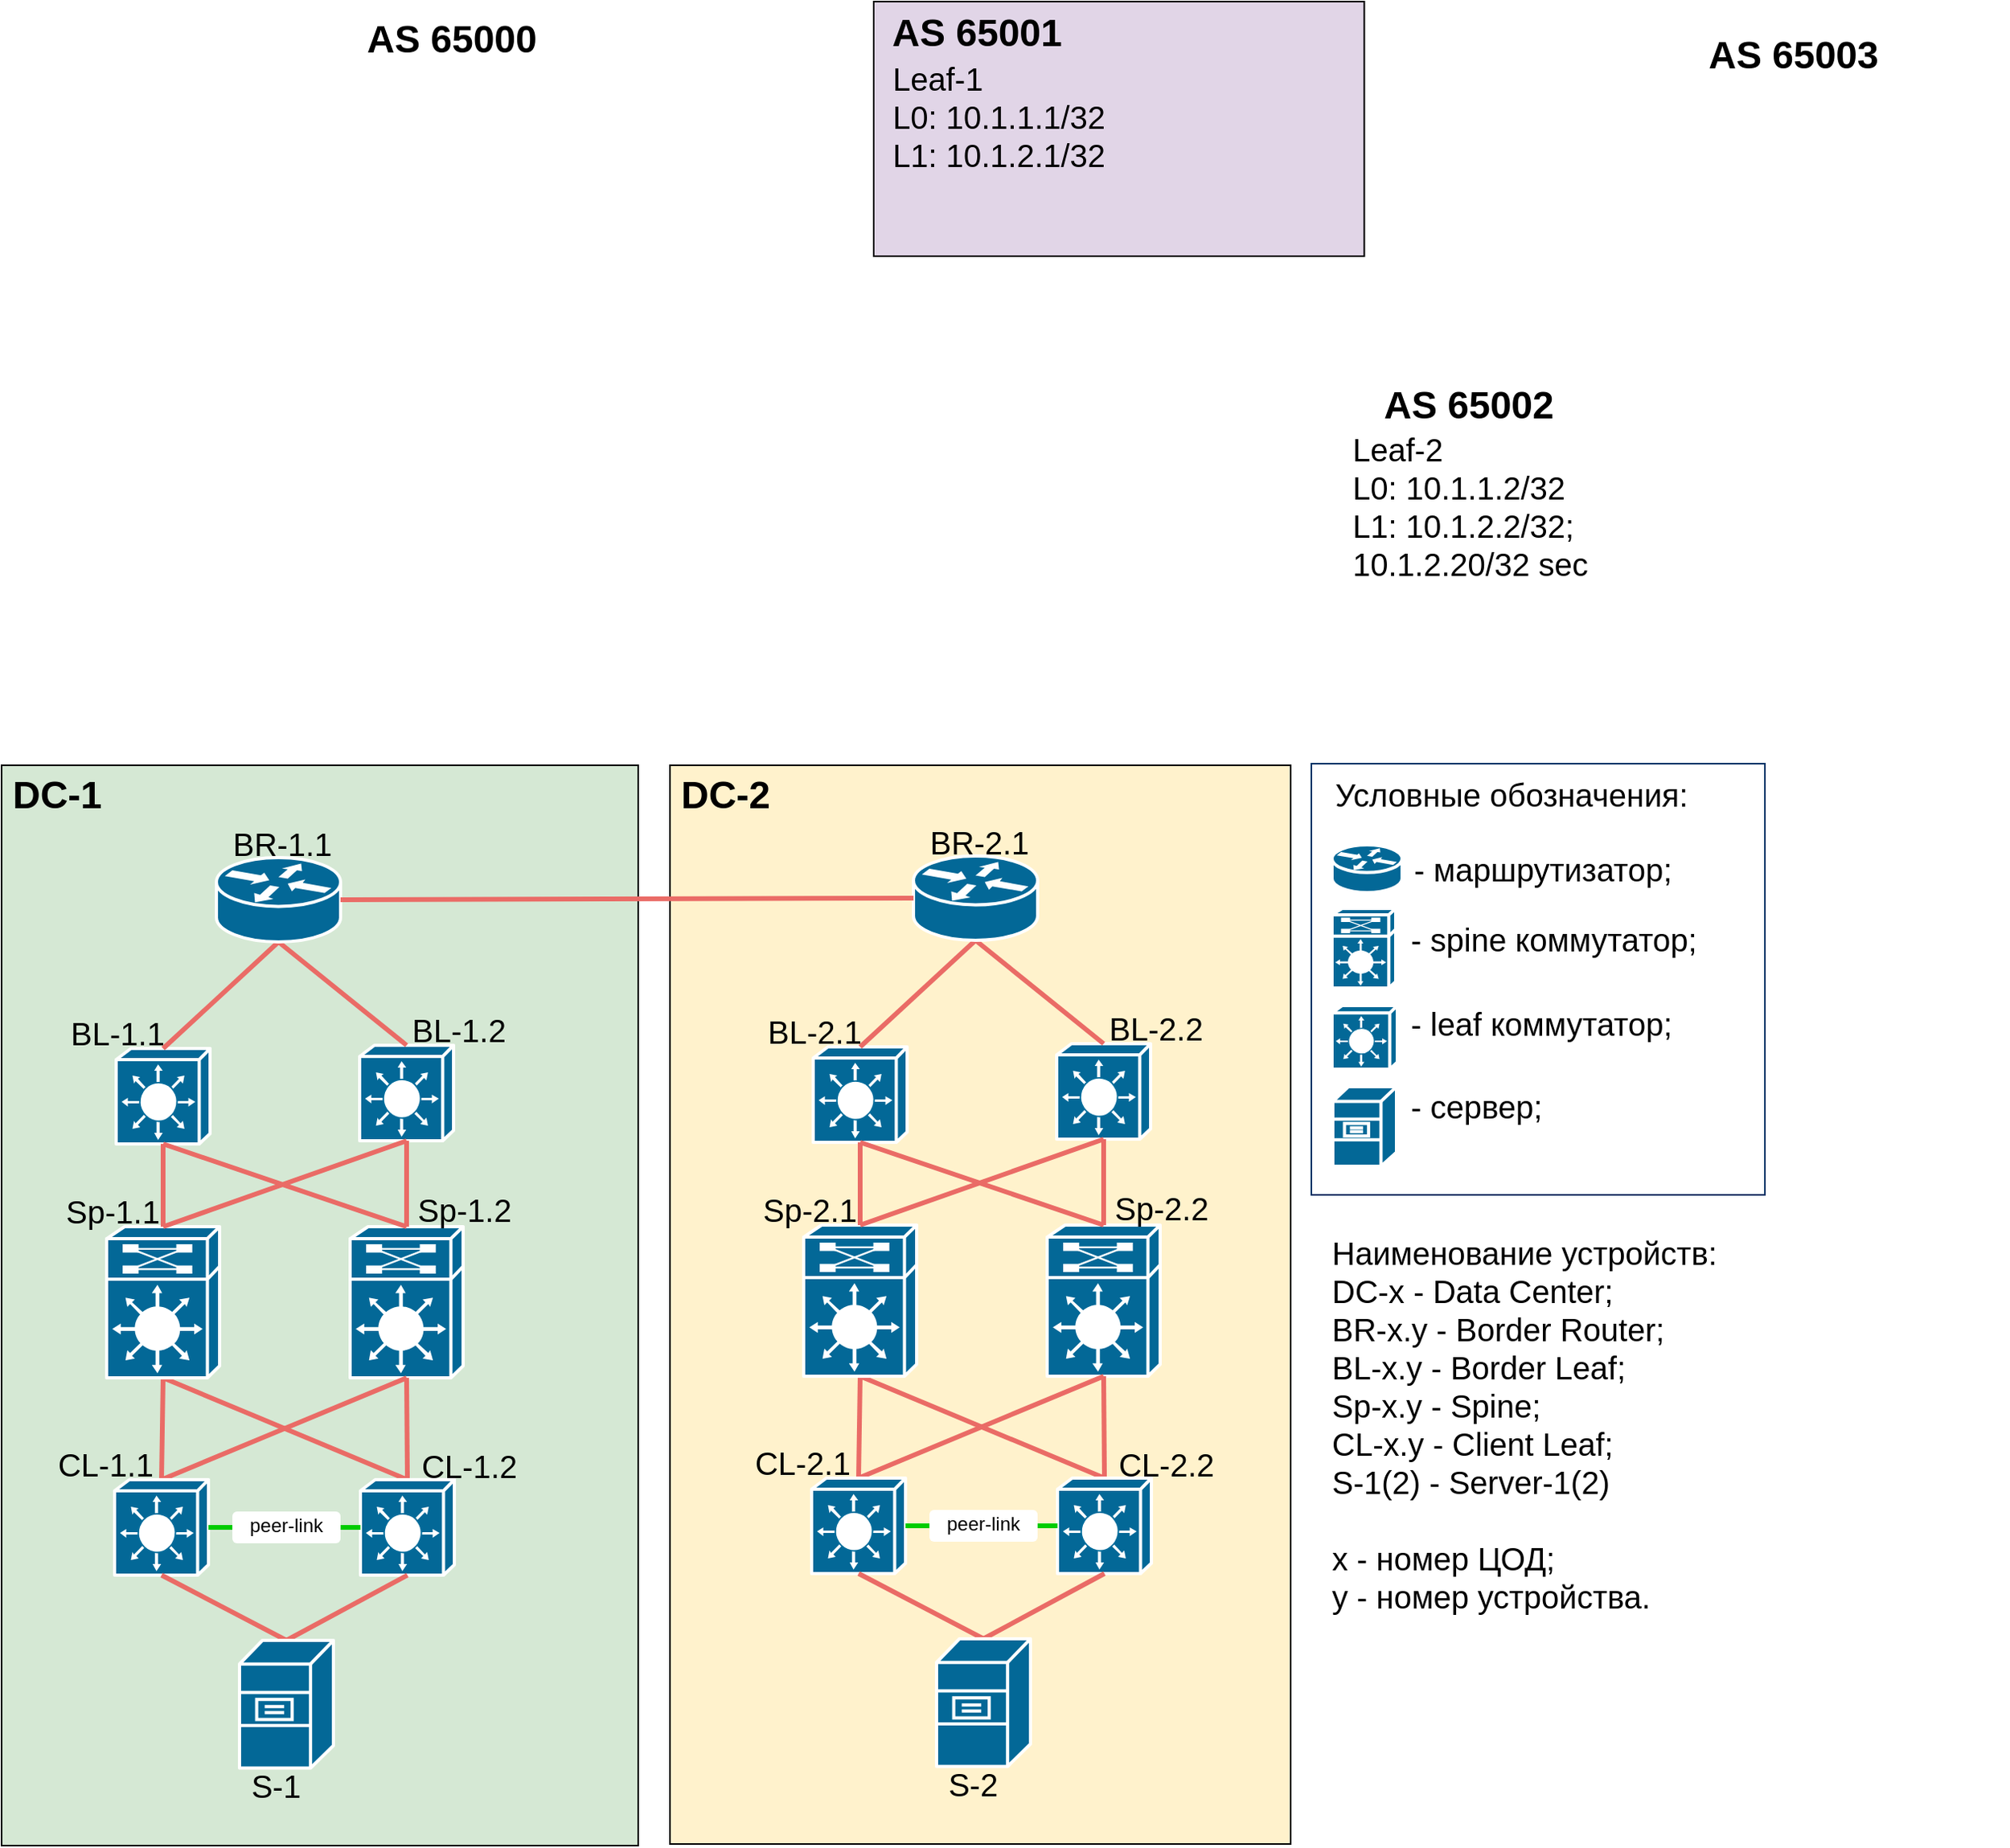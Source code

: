 <mxfile version="21.6.9" type="github">
  <diagram name="Page-1" id="c37626ed-c26b-45fb-9056-f9ebc6bb27b6">
    <mxGraphModel dx="1574" dy="1668" grid="1" gridSize="10" guides="1" tooltips="1" connect="1" arrows="1" fold="1" page="1" pageScale="1" pageWidth="1169" pageHeight="827" background="none" math="0" shadow="0">
      <root>
        <mxCell id="0" />
        <mxCell id="1" parent="0" />
        <mxCell id="evcSbRz_riRqxY8VbHda-97" value="" style="rounded=0;whiteSpace=wrap;html=1;fillColor=#FFF2CC;strokeColor=#000000;" vertex="1" parent="1">
          <mxGeometry x="462" y="40" width="390" height="678" as="geometry" />
        </mxCell>
        <mxCell id="C9soJnvK-WdOjWq8ESSx-2" value="" style="rounded=0;whiteSpace=wrap;html=1;fillColor=#D5E8D4;strokeColor=#000000;" parent="1" vertex="1">
          <mxGeometry x="42" y="40" width="400" height="679" as="geometry" />
        </mxCell>
        <mxCell id="C9soJnvK-WdOjWq8ESSx-3" value="" style="rounded=0;whiteSpace=wrap;html=1;fillColor=#e1d5e7;strokeColor=#000000;" parent="1" vertex="1">
          <mxGeometry x="590" y="-440" width="308.25" height="160" as="geometry" />
        </mxCell>
        <mxCell id="8NDlUTmJP2dTjy302EjL-45" style="edgeStyle=none;rounded=0;hachureGap=4;orthogonalLoop=1;jettySize=auto;html=1;exitX=0.5;exitY=0;exitDx=0;exitDy=0;exitPerimeter=0;entryX=0.5;entryY=1;entryDx=0;entryDy=0;entryPerimeter=0;fontFamily=Architects Daughter;fontSource=https%3A%2F%2Ffonts.googleapis.com%2Fcss%3Ffamily%3DArchitects%2BDaughter;fontSize=16;strokeWidth=3;strokeColor=#EA6B66;endArrow=none;endFill=0;" parent="1" source="hgnLhlOXLDX8HSQQPNeT-8" target="8NDlUTmJP2dTjy302EjL-5" edge="1">
          <mxGeometry relative="1" as="geometry">
            <mxPoint x="916" y="406" as="sourcePoint" />
          </mxGeometry>
        </mxCell>
        <mxCell id="8NDlUTmJP2dTjy302EjL-7" value="" style="shape=mxgraph.cisco.misc.route_switch_processor;html=1;dashed=0;fillColor=#036897;strokeColor=#ffffff;strokeWidth=2;verticalLabelPosition=bottom;verticalAlign=top;rounded=0;shadow=0;comic=0;fontFamily=Verdana;fontSize=12;" parent="1" vertex="1">
          <mxGeometry x="261" y="330" width="71" height="95" as="geometry" />
        </mxCell>
        <mxCell id="8NDlUTmJP2dTjy302EjL-67" value="Sp-1.1" style="text;html=1;strokeColor=none;fillColor=none;align=center;verticalAlign=middle;whiteSpace=wrap;rounded=0;fontSize=20;fontFamily=Helvetica;horizontal=1;" parent="1" vertex="1">
          <mxGeometry x="77" y="312" width="70" height="16" as="geometry" />
        </mxCell>
        <mxCell id="8NDlUTmJP2dTjy302EjL-68" value="Leaf-1&lt;br&gt;L0: 10.1.1.1/32&lt;br&gt;L1: 10.1.2.1/32" style="text;html=1;strokeColor=none;fillColor=none;align=left;verticalAlign=middle;whiteSpace=wrap;rounded=0;fontSize=20;fontFamily=Helvetica;horizontal=1;" parent="1" vertex="1">
          <mxGeometry x="600" y="-393" width="155" height="50" as="geometry" />
        </mxCell>
        <mxCell id="8NDlUTmJP2dTjy302EjL-69" value="Sp-1.2" style="text;html=1;strokeColor=none;fillColor=none;align=center;verticalAlign=middle;whiteSpace=wrap;rounded=0;fontSize=20;fontFamily=Helvetica;horizontal=1;" parent="1" vertex="1">
          <mxGeometry x="300" y="310.75" width="66" height="17.25" as="geometry" />
        </mxCell>
        <mxCell id="V7yZK2pKeIdHbW1tO0_u-21" value="" style="edgeStyle=none;rounded=0;hachureGap=4;orthogonalLoop=1;jettySize=auto;html=1;exitX=0.5;exitY=0;exitDx=0;exitDy=0;exitPerimeter=0;entryX=0.5;entryY=1;entryDx=0;entryDy=0;entryPerimeter=0;fontFamily=Architects Daughter;fontSource=https%3A%2F%2Ffonts.googleapis.com%2Fcss%3Ffamily%3DArchitects%2BDaughter;fontSize=16;endArrow=none;endFill=0;strokeWidth=3;strokeColor=#EA6B66;" parent="1" source="hgnLhlOXLDX8HSQQPNeT-8" target="8NDlUTmJP2dTjy302EjL-7" edge="1">
          <mxGeometry relative="1" as="geometry">
            <mxPoint x="916" y="406" as="sourcePoint" />
            <mxPoint x="842" y="174" as="targetPoint" />
          </mxGeometry>
        </mxCell>
        <mxCell id="V7yZK2pKeIdHbW1tO0_u-28" value="" style="edgeStyle=none;rounded=0;hachureGap=4;orthogonalLoop=1;jettySize=auto;html=1;exitX=0.5;exitY=0;exitDx=0;exitDy=0;exitPerimeter=0;entryX=0.5;entryY=1;entryDx=0;entryDy=0;entryPerimeter=0;fontFamily=Architects Daughter;fontSource=https%3A%2F%2Ffonts.googleapis.com%2Fcss%3Ffamily%3DArchitects%2BDaughter;fontSize=16;endArrow=none;endFill=0;strokeColor=#EA6B66;strokeWidth=3;" parent="1" source="hgnLhlOXLDX8HSQQPNeT-7" target="8NDlUTmJP2dTjy302EjL-7" edge="1">
          <mxGeometry relative="1" as="geometry">
            <mxPoint x="644.5" y="386" as="sourcePoint" />
            <mxPoint x="657" y="338.0" as="targetPoint" />
          </mxGeometry>
        </mxCell>
        <mxCell id="V7yZK2pKeIdHbW1tO0_u-30" value="" style="edgeStyle=none;rounded=0;hachureGap=4;orthogonalLoop=1;jettySize=auto;html=1;exitX=0.5;exitY=0;exitDx=0;exitDy=0;exitPerimeter=0;fontFamily=Architects Daughter;fontSource=https%3A%2F%2Ffonts.googleapis.com%2Fcss%3Ffamily%3DArchitects%2BDaughter;fontSize=16;endArrow=none;endFill=0;strokeWidth=3;strokeColor=#EA6B66;entryX=0.5;entryY=1;entryDx=0;entryDy=0;entryPerimeter=0;" parent="1" source="hgnLhlOXLDX8HSQQPNeT-7" target="8NDlUTmJP2dTjy302EjL-5" edge="1">
          <mxGeometry relative="1" as="geometry">
            <mxPoint x="644.5" y="386" as="sourcePoint" />
            <mxPoint x="563" y="136" as="targetPoint" />
          </mxGeometry>
        </mxCell>
        <mxCell id="V7yZK2pKeIdHbW1tO0_u-56" value="AS 65000" style="text;html=1;strokeColor=none;fillColor=none;align=center;verticalAlign=middle;whiteSpace=wrap;rounded=0;fontSize=24;fontFamily=Helvetica;horizontal=1;fontStyle=1;fontColor=#000000;" parent="1" vertex="1">
          <mxGeometry x="190" y="-430" width="270" height="28" as="geometry" />
        </mxCell>
        <mxCell id="CEXHskLTJOovul5yJfJE-7" value="AS 65001" style="text;html=1;strokeColor=none;fillColor=none;align=center;verticalAlign=middle;whiteSpace=wrap;rounded=0;fontSize=24;fontFamily=Helvetica;horizontal=1;fontStyle=1;fontColor=#000000;" parent="1" vertex="1">
          <mxGeometry x="520" y="-434" width="270" height="28" as="geometry" />
        </mxCell>
        <mxCell id="CEXHskLTJOovul5yJfJE-8" value="AS 65002" style="text;html=1;strokeColor=none;fillColor=none;align=center;verticalAlign=middle;whiteSpace=wrap;rounded=0;fontSize=24;fontFamily=Helvetica;horizontal=1;fontStyle=1;fontColor=#000000;" parent="1" vertex="1">
          <mxGeometry x="829" y="-200" width="270" height="28" as="geometry" />
        </mxCell>
        <mxCell id="CEXHskLTJOovul5yJfJE-9" value="AS 65003" style="text;html=1;strokeColor=none;fillColor=none;align=center;verticalAlign=middle;whiteSpace=wrap;rounded=0;fontSize=24;fontFamily=Helvetica;horizontal=1;fontStyle=1;fontColor=#000000;" parent="1" vertex="1">
          <mxGeometry x="1033" y="-420" width="270" height="28" as="geometry" />
        </mxCell>
        <mxCell id="8NDlUTmJP2dTjy302EjL-72" value="Leaf-2&lt;br&gt;&lt;div style=&quot;&quot;&gt;&lt;span style=&quot;background-color: initial;&quot;&gt;L0:&amp;nbsp;10.1.1.2/32&lt;/span&gt;&lt;/div&gt;&lt;div style=&quot;&quot;&gt;&lt;span style=&quot;background-color: initial;&quot;&gt;L1:&amp;nbsp;&lt;/span&gt;&lt;span style=&quot;background-color: initial;&quot;&gt;10.1.2.2/32;&lt;/span&gt;&lt;/div&gt;&lt;div style=&quot;&quot;&gt;&lt;span style=&quot;background-color: initial;&quot;&gt;10.1.2.20/32 sec&lt;/span&gt;&lt;/div&gt;" style="text;html=1;strokeColor=none;fillColor=none;align=left;verticalAlign=middle;whiteSpace=wrap;rounded=0;fontSize=20;fontFamily=Helvetica;horizontal=1;" parent="1" vertex="1">
          <mxGeometry x="889" y="-148" width="170" height="50" as="geometry" />
        </mxCell>
        <mxCell id="8NDlUTmJP2dTjy302EjL-5" value="" style="shape=mxgraph.cisco.misc.route_switch_processor;html=1;dashed=0;fillColor=#036897;strokeColor=#ffffff;strokeWidth=2;verticalLabelPosition=bottom;verticalAlign=top;rounded=0;shadow=0;comic=0;fontFamily=Verdana;fontSize=12;" parent="1" vertex="1">
          <mxGeometry x="108" y="330" width="71" height="95" as="geometry" />
        </mxCell>
        <mxCell id="hgnLhlOXLDX8HSQQPNeT-7" value="" style="shape=mxgraph.cisco.switches.layer_3_switch;sketch=0;html=1;pointerEvents=1;dashed=0;fillColor=#036897;strokeColor=#ffffff;strokeWidth=2;verticalLabelPosition=bottom;verticalAlign=top;align=center;outlineConnect=0;hachureGap=4;jiggle=2;curveFitting=1;fontFamily=Architects Daughter;fontSource=https%3A%2F%2Ffonts.googleapis.com%2Fcss%3Ffamily%3DArchitects%2BDaughter;fontSize=20;" parent="1" vertex="1">
          <mxGeometry x="113" y="489" width="59" height="60" as="geometry" />
        </mxCell>
        <mxCell id="hgnLhlOXLDX8HSQQPNeT-8" value="" style="shape=mxgraph.cisco.switches.layer_3_switch;sketch=0;html=1;pointerEvents=1;dashed=0;fillColor=#036897;strokeColor=#ffffff;strokeWidth=2;verticalLabelPosition=bottom;verticalAlign=top;align=center;outlineConnect=0;hachureGap=4;jiggle=2;curveFitting=1;fontFamily=Architects Daughter;fontSource=https%3A%2F%2Ffonts.googleapis.com%2Fcss%3Ffamily%3DArchitects%2BDaughter;fontSize=20;" parent="1" vertex="1">
          <mxGeometry x="267.5" y="489" width="59" height="60" as="geometry" />
        </mxCell>
        <mxCell id="hgnLhlOXLDX8HSQQPNeT-17" style="edgeStyle=none;rounded=0;hachureGap=4;orthogonalLoop=1;jettySize=auto;html=1;exitX=0.5;exitY=0;exitDx=0;exitDy=0;exitPerimeter=0;fontFamily=Architects Daughter;fontSource=https%3A%2F%2Ffonts.googleapis.com%2Fcss%3Ffamily%3DArchitects%2BDaughter;fontSize=16;strokeColor=#EA6B66;endArrow=none;endFill=0;strokeWidth=3;entryX=0.5;entryY=1;entryDx=0;entryDy=0;entryPerimeter=0;" parent="1" source="evcSbRz_riRqxY8VbHda-61" target="hgnLhlOXLDX8HSQQPNeT-8" edge="1">
          <mxGeometry relative="1" as="geometry">
            <mxPoint x="227.5" y="590" as="sourcePoint" />
            <mxPoint x="342.75" y="497" as="targetPoint" />
          </mxGeometry>
        </mxCell>
        <mxCell id="C9soJnvK-WdOjWq8ESSx-10" value="" style="rounded=0;whiteSpace=wrap;html=1;strokeColor=#003366;strokeWidth=1;" parent="1" vertex="1">
          <mxGeometry x="865" y="39" width="285" height="271" as="geometry" />
        </mxCell>
        <mxCell id="cSVi1MsGPV3FUOWv3ege-2" style="edgeStyle=none;rounded=0;hachureGap=4;orthogonalLoop=1;jettySize=auto;html=1;fontFamily=Architects Daughter;fontSource=https%3A%2F%2Ffonts.googleapis.com%2Fcss%3Ffamily%3DArchitects%2BDaughter;fontSize=16;strokeColor=#EA6B66;endArrow=none;endFill=0;strokeWidth=3;entryX=0.5;entryY=0;entryDx=0;entryDy=0;entryPerimeter=0;exitX=0.5;exitY=1;exitDx=0;exitDy=0;exitPerimeter=0;" parent="1" source="hgnLhlOXLDX8HSQQPNeT-7" target="evcSbRz_riRqxY8VbHda-61" edge="1">
          <mxGeometry relative="1" as="geometry">
            <mxPoint x="206.87" y="501" as="sourcePoint" />
            <mxPoint x="227.5" y="590" as="targetPoint" />
          </mxGeometry>
        </mxCell>
        <mxCell id="cSVi1MsGPV3FUOWv3ege-3" style="edgeStyle=none;rounded=0;hachureGap=4;orthogonalLoop=1;jettySize=auto;html=1;fontFamily=Architects Daughter;fontSource=https%3A%2F%2Ffonts.googleapis.com%2Fcss%3Ffamily%3DArchitects%2BDaughter;fontSize=16;strokeColor=#00CC00;endArrow=none;endFill=0;strokeWidth=3;entryX=0;entryY=0.5;entryDx=0;entryDy=0;entryPerimeter=0;" parent="1" source="cSVi1MsGPV3FUOWv3ege-5" target="hgnLhlOXLDX8HSQQPNeT-8" edge="1">
          <mxGeometry relative="1" as="geometry">
            <mxPoint x="130.24" y="440" as="sourcePoint" />
            <mxPoint x="257.24" y="500" as="targetPoint" />
          </mxGeometry>
        </mxCell>
        <mxCell id="evcSbRz_riRqxY8VbHda-1" value="" style="edgeStyle=none;rounded=0;hachureGap=4;orthogonalLoop=1;jettySize=auto;html=1;fontFamily=Architects Daughter;fontSource=https%3A%2F%2Ffonts.googleapis.com%2Fcss%3Ffamily%3DArchitects%2BDaughter;fontSize=16;strokeColor=#00CC00;endArrow=none;endFill=0;strokeWidth=3;entryX=0;entryY=0.5;entryDx=0;entryDy=0;entryPerimeter=0;" edge="1" parent="1" source="hgnLhlOXLDX8HSQQPNeT-7" target="cSVi1MsGPV3FUOWv3ege-5">
          <mxGeometry relative="1" as="geometry">
            <mxPoint x="176" y="390" as="sourcePoint" />
            <mxPoint x="389" y="390" as="targetPoint" />
          </mxGeometry>
        </mxCell>
        <mxCell id="cSVi1MsGPV3FUOWv3ege-5" value="&lt;font style=&quot;font-size: 12px;&quot;&gt;peer-link&lt;/font&gt;" style="text;html=1;strokeColor=none;fillColor=default;align=center;verticalAlign=bottom;whiteSpace=wrap;rounded=1;fontSize=20;fontFamily=Helvetica;horizontal=1;gradientColor=none;fillStyle=auto;glass=0;" parent="1" vertex="1">
          <mxGeometry x="187" y="509" width="68" height="20" as="geometry" />
        </mxCell>
        <mxCell id="evcSbRz_riRqxY8VbHda-5" value="" style="shape=mxgraph.cisco.switches.layer_3_switch;sketch=0;html=1;pointerEvents=1;dashed=0;fillColor=#036897;strokeColor=#ffffff;strokeWidth=2;verticalLabelPosition=bottom;verticalAlign=top;align=center;outlineConnect=0;hachureGap=4;jiggle=2;curveFitting=1;fontFamily=Architects Daughter;fontSource=https%3A%2F%2Ffonts.googleapis.com%2Fcss%3Ffamily%3DArchitects%2BDaughter;fontSize=20;" vertex="1" parent="1">
          <mxGeometry x="267" y="216" width="59" height="60" as="geometry" />
        </mxCell>
        <mxCell id="evcSbRz_riRqxY8VbHda-6" value="" style="shape=mxgraph.cisco.switches.layer_3_switch;sketch=0;html=1;pointerEvents=1;dashed=0;fillColor=#036897;strokeColor=#ffffff;strokeWidth=2;verticalLabelPosition=bottom;verticalAlign=top;align=center;outlineConnect=0;hachureGap=4;jiggle=2;curveFitting=1;fontFamily=Architects Daughter;fontSource=https%3A%2F%2Ffonts.googleapis.com%2Fcss%3Ffamily%3DArchitects%2BDaughter;fontSize=20;" vertex="1" parent="1">
          <mxGeometry x="114" y="218" width="59" height="60" as="geometry" />
        </mxCell>
        <mxCell id="evcSbRz_riRqxY8VbHda-31" value="" style="edgeStyle=none;rounded=0;hachureGap=4;orthogonalLoop=1;jettySize=auto;html=1;exitX=0.5;exitY=1;exitDx=0;exitDy=0;exitPerimeter=0;entryX=0.5;entryY=0;entryDx=0;entryDy=0;entryPerimeter=0;fontFamily=Architects Daughter;fontSource=https%3A%2F%2Ffonts.googleapis.com%2Fcss%3Ffamily%3DArchitects%2BDaughter;fontSize=16;endArrow=none;endFill=0;strokeWidth=3;strokeColor=#EA6B66;" edge="1" parent="1" source="evcSbRz_riRqxY8VbHda-6" target="8NDlUTmJP2dTjy302EjL-5">
          <mxGeometry relative="1" as="geometry">
            <mxPoint x="484.13" y="430" as="sourcePoint" />
            <mxPoint x="425.13" y="319" as="targetPoint" />
          </mxGeometry>
        </mxCell>
        <mxCell id="evcSbRz_riRqxY8VbHda-32" value="" style="edgeStyle=none;rounded=0;hachureGap=4;orthogonalLoop=1;jettySize=auto;html=1;exitX=0.5;exitY=1;exitDx=0;exitDy=0;exitPerimeter=0;entryX=0.5;entryY=0;entryDx=0;entryDy=0;entryPerimeter=0;fontFamily=Architects Daughter;fontSource=https%3A%2F%2Ffonts.googleapis.com%2Fcss%3Ffamily%3DArchitects%2BDaughter;fontSize=16;endArrow=none;endFill=0;strokeWidth=3;strokeColor=#EA6B66;" edge="1" parent="1" source="evcSbRz_riRqxY8VbHda-5" target="8NDlUTmJP2dTjy302EjL-5">
          <mxGeometry relative="1" as="geometry">
            <mxPoint x="391.5" y="199" as="sourcePoint" />
            <mxPoint x="307.5" y="293" as="targetPoint" />
          </mxGeometry>
        </mxCell>
        <mxCell id="evcSbRz_riRqxY8VbHda-34" value="" style="edgeStyle=none;rounded=0;hachureGap=4;orthogonalLoop=1;jettySize=auto;html=1;exitX=0.5;exitY=1;exitDx=0;exitDy=0;exitPerimeter=0;entryX=0.5;entryY=0;entryDx=0;entryDy=0;entryPerimeter=0;fontFamily=Architects Daughter;fontSource=https%3A%2F%2Ffonts.googleapis.com%2Fcss%3Ffamily%3DArchitects%2BDaughter;fontSize=16;endArrow=none;endFill=0;strokeWidth=3;strokeColor=#EA6B66;" edge="1" parent="1" source="evcSbRz_riRqxY8VbHda-6" target="8NDlUTmJP2dTjy302EjL-7">
          <mxGeometry relative="1" as="geometry">
            <mxPoint x="311.5" y="209" as="sourcePoint" />
            <mxPoint x="227.5" y="303" as="targetPoint" />
          </mxGeometry>
        </mxCell>
        <mxCell id="evcSbRz_riRqxY8VbHda-35" value="" style="edgeStyle=none;rounded=0;hachureGap=4;orthogonalLoop=1;jettySize=auto;html=1;entryX=0.5;entryY=0;entryDx=0;entryDy=0;entryPerimeter=0;fontFamily=Architects Daughter;fontSource=https%3A%2F%2Ffonts.googleapis.com%2Fcss%3Ffamily%3DArchitects%2BDaughter;fontSize=16;endArrow=none;endFill=0;strokeWidth=3;strokeColor=#EA6B66;exitX=0.5;exitY=1;exitDx=0;exitDy=0;exitPerimeter=0;" edge="1" parent="1" source="evcSbRz_riRqxY8VbHda-5" target="8NDlUTmJP2dTjy302EjL-7">
          <mxGeometry relative="1" as="geometry">
            <mxPoint x="397" y="189" as="sourcePoint" />
            <mxPoint x="176.25" y="303" as="targetPoint" />
          </mxGeometry>
        </mxCell>
        <mxCell id="evcSbRz_riRqxY8VbHda-37" value="" style="edgeStyle=none;rounded=0;hachureGap=4;orthogonalLoop=1;jettySize=auto;html=1;entryX=0.5;entryY=0;entryDx=0;entryDy=0;entryPerimeter=0;fontFamily=Architects Daughter;fontSource=https%3A%2F%2Ffonts.googleapis.com%2Fcss%3Ffamily%3DArchitects%2BDaughter;fontSize=16;endArrow=none;endFill=0;strokeWidth=3;strokeColor=#EA6B66;exitX=0.5;exitY=1;exitDx=0;exitDy=0;exitPerimeter=0;" edge="1" parent="1" source="evcSbRz_riRqxY8VbHda-57" target="evcSbRz_riRqxY8VbHda-5">
          <mxGeometry relative="1" as="geometry">
            <mxPoint x="222" y="158" as="sourcePoint" />
            <mxPoint x="276.5" y="159" as="targetPoint" />
          </mxGeometry>
        </mxCell>
        <mxCell id="evcSbRz_riRqxY8VbHda-50" value="BL-1.2" style="text;html=1;strokeColor=none;fillColor=none;align=center;verticalAlign=middle;whiteSpace=wrap;rounded=0;fontSize=20;fontFamily=Helvetica;horizontal=1;" vertex="1" parent="1">
          <mxGeometry x="297" y="197.75" width="65" height="17.25" as="geometry" />
        </mxCell>
        <mxCell id="evcSbRz_riRqxY8VbHda-51" value="BL-1.1" style="text;html=1;strokeColor=none;fillColor=none;align=center;verticalAlign=middle;whiteSpace=wrap;rounded=0;fontSize=20;fontFamily=Helvetica;horizontal=1;" vertex="1" parent="1">
          <mxGeometry x="82" y="199.75" width="66" height="17.25" as="geometry" />
        </mxCell>
        <mxCell id="evcSbRz_riRqxY8VbHda-52" value="CL-1.1" style="text;html=1;strokeColor=none;fillColor=none;align=center;verticalAlign=middle;whiteSpace=wrap;rounded=0;fontSize=20;fontFamily=Helvetica;horizontal=1;" vertex="1" parent="1">
          <mxGeometry x="72" y="470.75" width="71" height="17.25" as="geometry" />
        </mxCell>
        <mxCell id="evcSbRz_riRqxY8VbHda-53" value="CL-1.2" style="text;html=1;strokeColor=none;fillColor=none;align=center;verticalAlign=middle;whiteSpace=wrap;rounded=0;fontSize=20;fontFamily=Helvetica;horizontal=1;" vertex="1" parent="1">
          <mxGeometry x="300" y="471" width="72" height="17.25" as="geometry" />
        </mxCell>
        <mxCell id="evcSbRz_riRqxY8VbHda-55" value="" style="edgeStyle=none;rounded=0;hachureGap=4;orthogonalLoop=1;jettySize=auto;html=1;entryX=0.5;entryY=0;entryDx=0;entryDy=0;entryPerimeter=0;fontFamily=Architects Daughter;fontSource=https%3A%2F%2Ffonts.googleapis.com%2Fcss%3Ffamily%3DArchitects%2BDaughter;fontSize=16;endArrow=none;endFill=0;strokeWidth=3;strokeColor=#EA6B66;exitX=0.5;exitY=1;exitDx=0;exitDy=0;exitPerimeter=0;" edge="1" parent="1" source="evcSbRz_riRqxY8VbHda-57" target="evcSbRz_riRqxY8VbHda-6">
          <mxGeometry relative="1" as="geometry">
            <mxPoint x="221" y="168" as="sourcePoint" />
            <mxPoint x="235.75" y="208" as="targetPoint" />
          </mxGeometry>
        </mxCell>
        <mxCell id="evcSbRz_riRqxY8VbHda-56" value="S-1" style="text;html=1;strokeColor=none;fillColor=none;align=center;verticalAlign=middle;whiteSpace=wrap;rounded=0;fontSize=20;fontFamily=Helvetica;horizontal=1;" vertex="1" parent="1">
          <mxGeometry x="195.5" y="672.75" width="37" height="17.25" as="geometry" />
        </mxCell>
        <mxCell id="evcSbRz_riRqxY8VbHda-57" value="" style="shape=mxgraph.cisco.routers.router;sketch=0;html=1;pointerEvents=1;dashed=0;fillColor=#036897;strokeColor=#ffffff;strokeWidth=2;verticalLabelPosition=bottom;verticalAlign=top;align=center;outlineConnect=0;" vertex="1" parent="1">
          <mxGeometry x="177" y="98" width="78" height="53" as="geometry" />
        </mxCell>
        <mxCell id="evcSbRz_riRqxY8VbHda-58" value="BR-1.1" style="text;html=1;strokeColor=none;fillColor=none;align=center;verticalAlign=middle;whiteSpace=wrap;rounded=0;fontSize=20;fontFamily=Helvetica;horizontal=1;" vertex="1" parent="1">
          <mxGeometry x="184" y="80" width="69" height="17.25" as="geometry" />
        </mxCell>
        <mxCell id="evcSbRz_riRqxY8VbHda-61" value="" style="shape=mxgraph.cisco.servers.file_server;sketch=0;html=1;pointerEvents=1;dashed=0;fillColor=#036897;strokeColor=#ffffff;strokeWidth=2;verticalLabelPosition=bottom;verticalAlign=top;align=center;outlineConnect=0;" vertex="1" parent="1">
          <mxGeometry x="191.5" y="590" width="59" height="80.25" as="geometry" />
        </mxCell>
        <mxCell id="evcSbRz_riRqxY8VbHda-64" style="edgeStyle=none;rounded=0;hachureGap=4;orthogonalLoop=1;jettySize=auto;html=1;exitX=0.5;exitY=0;exitDx=0;exitDy=0;exitPerimeter=0;entryX=0.5;entryY=1;entryDx=0;entryDy=0;entryPerimeter=0;fontFamily=Architects Daughter;fontSource=https%3A%2F%2Ffonts.googleapis.com%2Fcss%3Ffamily%3DArchitects%2BDaughter;fontSize=16;strokeWidth=3;strokeColor=#EA6B66;endArrow=none;endFill=0;" edge="1" source="evcSbRz_riRqxY8VbHda-73" target="evcSbRz_riRqxY8VbHda-71" parent="1">
          <mxGeometry relative="1" as="geometry">
            <mxPoint x="1354" y="405" as="sourcePoint" />
          </mxGeometry>
        </mxCell>
        <mxCell id="evcSbRz_riRqxY8VbHda-65" value="" style="shape=mxgraph.cisco.misc.route_switch_processor;html=1;dashed=0;fillColor=#036897;strokeColor=#ffffff;strokeWidth=2;verticalLabelPosition=bottom;verticalAlign=top;rounded=0;shadow=0;comic=0;fontFamily=Verdana;fontSize=12;" vertex="1" parent="1">
          <mxGeometry x="699" y="329" width="71" height="95" as="geometry" />
        </mxCell>
        <mxCell id="evcSbRz_riRqxY8VbHda-66" value="Sp-2.1" style="text;html=1;strokeColor=none;fillColor=none;align=center;verticalAlign=middle;whiteSpace=wrap;rounded=0;fontSize=20;fontFamily=Helvetica;horizontal=1;" vertex="1" parent="1">
          <mxGeometry x="515" y="311" width="70" height="16" as="geometry" />
        </mxCell>
        <mxCell id="evcSbRz_riRqxY8VbHda-67" value="Sp-2.2" style="text;html=1;strokeColor=none;fillColor=none;align=center;verticalAlign=middle;whiteSpace=wrap;rounded=0;fontSize=20;fontFamily=Helvetica;horizontal=1;" vertex="1" parent="1">
          <mxGeometry x="738" y="309.75" width="66" height="17.25" as="geometry" />
        </mxCell>
        <mxCell id="evcSbRz_riRqxY8VbHda-68" value="" style="edgeStyle=none;rounded=0;hachureGap=4;orthogonalLoop=1;jettySize=auto;html=1;exitX=0.5;exitY=0;exitDx=0;exitDy=0;exitPerimeter=0;entryX=0.5;entryY=1;entryDx=0;entryDy=0;entryPerimeter=0;fontFamily=Architects Daughter;fontSource=https%3A%2F%2Ffonts.googleapis.com%2Fcss%3Ffamily%3DArchitects%2BDaughter;fontSize=16;endArrow=none;endFill=0;strokeWidth=3;strokeColor=#EA6B66;" edge="1" source="evcSbRz_riRqxY8VbHda-73" target="evcSbRz_riRqxY8VbHda-65" parent="1">
          <mxGeometry relative="1" as="geometry">
            <mxPoint x="1354" y="405" as="sourcePoint" />
            <mxPoint x="1280" y="173" as="targetPoint" />
          </mxGeometry>
        </mxCell>
        <mxCell id="evcSbRz_riRqxY8VbHda-69" value="" style="edgeStyle=none;rounded=0;hachureGap=4;orthogonalLoop=1;jettySize=auto;html=1;exitX=0.5;exitY=0;exitDx=0;exitDy=0;exitPerimeter=0;entryX=0.5;entryY=1;entryDx=0;entryDy=0;entryPerimeter=0;fontFamily=Architects Daughter;fontSource=https%3A%2F%2Ffonts.googleapis.com%2Fcss%3Ffamily%3DArchitects%2BDaughter;fontSize=16;endArrow=none;endFill=0;strokeColor=#EA6B66;strokeWidth=3;" edge="1" source="evcSbRz_riRqxY8VbHda-72" target="evcSbRz_riRqxY8VbHda-65" parent="1">
          <mxGeometry relative="1" as="geometry">
            <mxPoint x="1082.5" y="385" as="sourcePoint" />
            <mxPoint x="1095" y="337.0" as="targetPoint" />
          </mxGeometry>
        </mxCell>
        <mxCell id="evcSbRz_riRqxY8VbHda-70" value="" style="edgeStyle=none;rounded=0;hachureGap=4;orthogonalLoop=1;jettySize=auto;html=1;exitX=0.5;exitY=0;exitDx=0;exitDy=0;exitPerimeter=0;fontFamily=Architects Daughter;fontSource=https%3A%2F%2Ffonts.googleapis.com%2Fcss%3Ffamily%3DArchitects%2BDaughter;fontSize=16;endArrow=none;endFill=0;strokeWidth=3;strokeColor=#EA6B66;entryX=0.5;entryY=1;entryDx=0;entryDy=0;entryPerimeter=0;" edge="1" source="evcSbRz_riRqxY8VbHda-72" target="evcSbRz_riRqxY8VbHda-71" parent="1">
          <mxGeometry relative="1" as="geometry">
            <mxPoint x="1082.5" y="385" as="sourcePoint" />
            <mxPoint x="1001" y="135" as="targetPoint" />
          </mxGeometry>
        </mxCell>
        <mxCell id="evcSbRz_riRqxY8VbHda-71" value="" style="shape=mxgraph.cisco.misc.route_switch_processor;html=1;dashed=0;fillColor=#036897;strokeColor=#ffffff;strokeWidth=2;verticalLabelPosition=bottom;verticalAlign=top;rounded=0;shadow=0;comic=0;fontFamily=Verdana;fontSize=12;" vertex="1" parent="1">
          <mxGeometry x="546" y="329" width="71" height="95" as="geometry" />
        </mxCell>
        <mxCell id="evcSbRz_riRqxY8VbHda-72" value="" style="shape=mxgraph.cisco.switches.layer_3_switch;sketch=0;html=1;pointerEvents=1;dashed=0;fillColor=#036897;strokeColor=#ffffff;strokeWidth=2;verticalLabelPosition=bottom;verticalAlign=top;align=center;outlineConnect=0;hachureGap=4;jiggle=2;curveFitting=1;fontFamily=Architects Daughter;fontSource=https%3A%2F%2Ffonts.googleapis.com%2Fcss%3Ffamily%3DArchitects%2BDaughter;fontSize=20;" vertex="1" parent="1">
          <mxGeometry x="551" y="488" width="59" height="60" as="geometry" />
        </mxCell>
        <mxCell id="evcSbRz_riRqxY8VbHda-73" value="" style="shape=mxgraph.cisco.switches.layer_3_switch;sketch=0;html=1;pointerEvents=1;dashed=0;fillColor=#036897;strokeColor=#ffffff;strokeWidth=2;verticalLabelPosition=bottom;verticalAlign=top;align=center;outlineConnect=0;hachureGap=4;jiggle=2;curveFitting=1;fontFamily=Architects Daughter;fontSource=https%3A%2F%2Ffonts.googleapis.com%2Fcss%3Ffamily%3DArchitects%2BDaughter;fontSize=20;" vertex="1" parent="1">
          <mxGeometry x="705.5" y="488" width="59" height="60" as="geometry" />
        </mxCell>
        <mxCell id="evcSbRz_riRqxY8VbHda-74" style="edgeStyle=none;rounded=0;hachureGap=4;orthogonalLoop=1;jettySize=auto;html=1;exitX=0.5;exitY=0;exitDx=0;exitDy=0;exitPerimeter=0;fontFamily=Architects Daughter;fontSource=https%3A%2F%2Ffonts.googleapis.com%2Fcss%3Ffamily%3DArchitects%2BDaughter;fontSize=16;strokeColor=#EA6B66;endArrow=none;endFill=0;strokeWidth=3;entryX=0.5;entryY=1;entryDx=0;entryDy=0;entryPerimeter=0;" edge="1" source="evcSbRz_riRqxY8VbHda-94" target="evcSbRz_riRqxY8VbHda-73" parent="1">
          <mxGeometry relative="1" as="geometry">
            <mxPoint x="665.5" y="589" as="sourcePoint" />
            <mxPoint x="780.75" y="496" as="targetPoint" />
          </mxGeometry>
        </mxCell>
        <mxCell id="evcSbRz_riRqxY8VbHda-75" style="edgeStyle=none;rounded=0;hachureGap=4;orthogonalLoop=1;jettySize=auto;html=1;fontFamily=Architects Daughter;fontSource=https%3A%2F%2Ffonts.googleapis.com%2Fcss%3Ffamily%3DArchitects%2BDaughter;fontSize=16;strokeColor=#EA6B66;endArrow=none;endFill=0;strokeWidth=3;entryX=0.5;entryY=0;entryDx=0;entryDy=0;entryPerimeter=0;exitX=0.5;exitY=1;exitDx=0;exitDy=0;exitPerimeter=0;" edge="1" source="evcSbRz_riRqxY8VbHda-72" target="evcSbRz_riRqxY8VbHda-94" parent="1">
          <mxGeometry relative="1" as="geometry">
            <mxPoint x="644.87" y="500" as="sourcePoint" />
            <mxPoint x="665.5" y="589" as="targetPoint" />
          </mxGeometry>
        </mxCell>
        <mxCell id="evcSbRz_riRqxY8VbHda-76" style="edgeStyle=none;rounded=0;hachureGap=4;orthogonalLoop=1;jettySize=auto;html=1;fontFamily=Architects Daughter;fontSource=https%3A%2F%2Ffonts.googleapis.com%2Fcss%3Ffamily%3DArchitects%2BDaughter;fontSize=16;strokeColor=#00CC00;endArrow=none;endFill=0;strokeWidth=3;entryX=0;entryY=0.5;entryDx=0;entryDy=0;entryPerimeter=0;" edge="1" source="evcSbRz_riRqxY8VbHda-78" target="evcSbRz_riRqxY8VbHda-73" parent="1">
          <mxGeometry relative="1" as="geometry">
            <mxPoint x="568.24" y="439" as="sourcePoint" />
            <mxPoint x="695.24" y="499" as="targetPoint" />
          </mxGeometry>
        </mxCell>
        <mxCell id="evcSbRz_riRqxY8VbHda-77" value="" style="edgeStyle=none;rounded=0;hachureGap=4;orthogonalLoop=1;jettySize=auto;html=1;fontFamily=Architects Daughter;fontSource=https%3A%2F%2Ffonts.googleapis.com%2Fcss%3Ffamily%3DArchitects%2BDaughter;fontSize=16;strokeColor=#00CC00;endArrow=none;endFill=0;strokeWidth=3;entryX=0;entryY=0.5;entryDx=0;entryDy=0;entryPerimeter=0;" edge="1" source="evcSbRz_riRqxY8VbHda-72" target="evcSbRz_riRqxY8VbHda-78" parent="1">
          <mxGeometry relative="1" as="geometry">
            <mxPoint x="614" y="389" as="sourcePoint" />
            <mxPoint x="827" y="389" as="targetPoint" />
          </mxGeometry>
        </mxCell>
        <mxCell id="evcSbRz_riRqxY8VbHda-78" value="&lt;font style=&quot;font-size: 12px;&quot;&gt;peer-link&lt;/font&gt;" style="text;html=1;strokeColor=none;fillColor=default;align=center;verticalAlign=bottom;whiteSpace=wrap;rounded=1;fontSize=20;fontFamily=Helvetica;horizontal=1;gradientColor=none;fillStyle=auto;glass=0;" vertex="1" parent="1">
          <mxGeometry x="625" y="508" width="68" height="20" as="geometry" />
        </mxCell>
        <mxCell id="evcSbRz_riRqxY8VbHda-79" value="" style="shape=mxgraph.cisco.switches.layer_3_switch;sketch=0;html=1;pointerEvents=1;dashed=0;fillColor=#036897;strokeColor=#ffffff;strokeWidth=2;verticalLabelPosition=bottom;verticalAlign=top;align=center;outlineConnect=0;hachureGap=4;jiggle=2;curveFitting=1;fontFamily=Architects Daughter;fontSource=https%3A%2F%2Ffonts.googleapis.com%2Fcss%3Ffamily%3DArchitects%2BDaughter;fontSize=20;" vertex="1" parent="1">
          <mxGeometry x="705" y="215" width="59" height="60" as="geometry" />
        </mxCell>
        <mxCell id="evcSbRz_riRqxY8VbHda-80" value="" style="shape=mxgraph.cisco.switches.layer_3_switch;sketch=0;html=1;pointerEvents=1;dashed=0;fillColor=#036897;strokeColor=#ffffff;strokeWidth=2;verticalLabelPosition=bottom;verticalAlign=top;align=center;outlineConnect=0;hachureGap=4;jiggle=2;curveFitting=1;fontFamily=Architects Daughter;fontSource=https%3A%2F%2Ffonts.googleapis.com%2Fcss%3Ffamily%3DArchitects%2BDaughter;fontSize=20;" vertex="1" parent="1">
          <mxGeometry x="552" y="217" width="59" height="60" as="geometry" />
        </mxCell>
        <mxCell id="evcSbRz_riRqxY8VbHda-81" value="" style="edgeStyle=none;rounded=0;hachureGap=4;orthogonalLoop=1;jettySize=auto;html=1;exitX=0.5;exitY=1;exitDx=0;exitDy=0;exitPerimeter=0;entryX=0.5;entryY=0;entryDx=0;entryDy=0;entryPerimeter=0;fontFamily=Architects Daughter;fontSource=https%3A%2F%2Ffonts.googleapis.com%2Fcss%3Ffamily%3DArchitects%2BDaughter;fontSize=16;endArrow=none;endFill=0;strokeWidth=3;strokeColor=#EA6B66;" edge="1" source="evcSbRz_riRqxY8VbHda-80" target="evcSbRz_riRqxY8VbHda-71" parent="1">
          <mxGeometry relative="1" as="geometry">
            <mxPoint x="922.13" y="429" as="sourcePoint" />
            <mxPoint x="863.13" y="318" as="targetPoint" />
          </mxGeometry>
        </mxCell>
        <mxCell id="evcSbRz_riRqxY8VbHda-82" value="" style="edgeStyle=none;rounded=0;hachureGap=4;orthogonalLoop=1;jettySize=auto;html=1;exitX=0.5;exitY=1;exitDx=0;exitDy=0;exitPerimeter=0;entryX=0.5;entryY=0;entryDx=0;entryDy=0;entryPerimeter=0;fontFamily=Architects Daughter;fontSource=https%3A%2F%2Ffonts.googleapis.com%2Fcss%3Ffamily%3DArchitects%2BDaughter;fontSize=16;endArrow=none;endFill=0;strokeWidth=3;strokeColor=#EA6B66;" edge="1" source="evcSbRz_riRqxY8VbHda-79" target="evcSbRz_riRqxY8VbHda-71" parent="1">
          <mxGeometry relative="1" as="geometry">
            <mxPoint x="829.5" y="198" as="sourcePoint" />
            <mxPoint x="745.5" y="292" as="targetPoint" />
          </mxGeometry>
        </mxCell>
        <mxCell id="evcSbRz_riRqxY8VbHda-83" value="" style="edgeStyle=none;rounded=0;hachureGap=4;orthogonalLoop=1;jettySize=auto;html=1;exitX=0.5;exitY=1;exitDx=0;exitDy=0;exitPerimeter=0;entryX=0.5;entryY=0;entryDx=0;entryDy=0;entryPerimeter=0;fontFamily=Architects Daughter;fontSource=https%3A%2F%2Ffonts.googleapis.com%2Fcss%3Ffamily%3DArchitects%2BDaughter;fontSize=16;endArrow=none;endFill=0;strokeWidth=3;strokeColor=#EA6B66;" edge="1" source="evcSbRz_riRqxY8VbHda-80" target="evcSbRz_riRqxY8VbHda-65" parent="1">
          <mxGeometry relative="1" as="geometry">
            <mxPoint x="749.5" y="208" as="sourcePoint" />
            <mxPoint x="665.5" y="302" as="targetPoint" />
          </mxGeometry>
        </mxCell>
        <mxCell id="evcSbRz_riRqxY8VbHda-84" value="" style="edgeStyle=none;rounded=0;hachureGap=4;orthogonalLoop=1;jettySize=auto;html=1;entryX=0.5;entryY=0;entryDx=0;entryDy=0;entryPerimeter=0;fontFamily=Architects Daughter;fontSource=https%3A%2F%2Ffonts.googleapis.com%2Fcss%3Ffamily%3DArchitects%2BDaughter;fontSize=16;endArrow=none;endFill=0;strokeWidth=3;strokeColor=#EA6B66;exitX=0.5;exitY=1;exitDx=0;exitDy=0;exitPerimeter=0;" edge="1" source="evcSbRz_riRqxY8VbHda-79" target="evcSbRz_riRqxY8VbHda-65" parent="1">
          <mxGeometry relative="1" as="geometry">
            <mxPoint x="835" y="188" as="sourcePoint" />
            <mxPoint x="614.25" y="302" as="targetPoint" />
          </mxGeometry>
        </mxCell>
        <mxCell id="evcSbRz_riRqxY8VbHda-85" value="" style="edgeStyle=none;rounded=0;hachureGap=4;orthogonalLoop=1;jettySize=auto;html=1;entryX=0.5;entryY=0;entryDx=0;entryDy=0;entryPerimeter=0;fontFamily=Architects Daughter;fontSource=https%3A%2F%2Ffonts.googleapis.com%2Fcss%3Ffamily%3DArchitects%2BDaughter;fontSize=16;endArrow=none;endFill=0;strokeWidth=3;strokeColor=#EA6B66;exitX=0.5;exitY=1;exitDx=0;exitDy=0;exitPerimeter=0;" edge="1" source="evcSbRz_riRqxY8VbHda-92" target="evcSbRz_riRqxY8VbHda-79" parent="1">
          <mxGeometry relative="1" as="geometry">
            <mxPoint x="660" y="157" as="sourcePoint" />
            <mxPoint x="714.5" y="158" as="targetPoint" />
          </mxGeometry>
        </mxCell>
        <mxCell id="evcSbRz_riRqxY8VbHda-86" value="BL-2.2" style="text;html=1;strokeColor=none;fillColor=none;align=center;verticalAlign=middle;whiteSpace=wrap;rounded=0;fontSize=20;fontFamily=Helvetica;horizontal=1;" vertex="1" parent="1">
          <mxGeometry x="735" y="196.75" width="65" height="17.25" as="geometry" />
        </mxCell>
        <mxCell id="evcSbRz_riRqxY8VbHda-87" value="BL-2.1" style="text;html=1;strokeColor=none;fillColor=none;align=center;verticalAlign=middle;whiteSpace=wrap;rounded=0;fontSize=20;fontFamily=Helvetica;horizontal=1;" vertex="1" parent="1">
          <mxGeometry x="520" y="198.75" width="66" height="17.25" as="geometry" />
        </mxCell>
        <mxCell id="evcSbRz_riRqxY8VbHda-88" value="CL-2.1" style="text;html=1;strokeColor=none;fillColor=none;align=center;verticalAlign=middle;whiteSpace=wrap;rounded=0;fontSize=20;fontFamily=Helvetica;horizontal=1;" vertex="1" parent="1">
          <mxGeometry x="510" y="469.75" width="71" height="17.25" as="geometry" />
        </mxCell>
        <mxCell id="evcSbRz_riRqxY8VbHda-89" value="CL-2.2" style="text;html=1;strokeColor=none;fillColor=none;align=center;verticalAlign=middle;whiteSpace=wrap;rounded=0;fontSize=20;fontFamily=Helvetica;horizontal=1;" vertex="1" parent="1">
          <mxGeometry x="738" y="470" width="72" height="17.25" as="geometry" />
        </mxCell>
        <mxCell id="evcSbRz_riRqxY8VbHda-90" value="" style="edgeStyle=none;rounded=0;hachureGap=4;orthogonalLoop=1;jettySize=auto;html=1;entryX=0.5;entryY=0;entryDx=0;entryDy=0;entryPerimeter=0;fontFamily=Architects Daughter;fontSource=https%3A%2F%2Ffonts.googleapis.com%2Fcss%3Ffamily%3DArchitects%2BDaughter;fontSize=16;endArrow=none;endFill=0;strokeWidth=3;strokeColor=#EA6B66;exitX=0.5;exitY=1;exitDx=0;exitDy=0;exitPerimeter=0;" edge="1" source="evcSbRz_riRqxY8VbHda-92" target="evcSbRz_riRqxY8VbHda-80" parent="1">
          <mxGeometry relative="1" as="geometry">
            <mxPoint x="659" y="167" as="sourcePoint" />
            <mxPoint x="673.75" y="207" as="targetPoint" />
          </mxGeometry>
        </mxCell>
        <mxCell id="evcSbRz_riRqxY8VbHda-91" value="S-2" style="text;html=1;strokeColor=none;fillColor=none;align=center;verticalAlign=middle;whiteSpace=wrap;rounded=0;fontSize=20;fontFamily=Helvetica;horizontal=1;" vertex="1" parent="1">
          <mxGeometry x="633.5" y="671.75" width="37" height="17.25" as="geometry" />
        </mxCell>
        <mxCell id="evcSbRz_riRqxY8VbHda-92" value="" style="shape=mxgraph.cisco.routers.router;sketch=0;html=1;pointerEvents=1;dashed=0;fillColor=#036897;strokeColor=#ffffff;strokeWidth=2;verticalLabelPosition=bottom;verticalAlign=top;align=center;outlineConnect=0;" vertex="1" parent="1">
          <mxGeometry x="615" y="97" width="78" height="53" as="geometry" />
        </mxCell>
        <mxCell id="evcSbRz_riRqxY8VbHda-93" value="BR-2.1" style="text;html=1;strokeColor=none;fillColor=none;align=center;verticalAlign=middle;whiteSpace=wrap;rounded=0;fontSize=20;fontFamily=Helvetica;horizontal=1;" vertex="1" parent="1">
          <mxGeometry x="622" y="79" width="69" height="17.25" as="geometry" />
        </mxCell>
        <mxCell id="evcSbRz_riRqxY8VbHda-94" value="" style="shape=mxgraph.cisco.servers.file_server;sketch=0;html=1;pointerEvents=1;dashed=0;fillColor=#036897;strokeColor=#ffffff;strokeWidth=2;verticalLabelPosition=bottom;verticalAlign=top;align=center;outlineConnect=0;" vertex="1" parent="1">
          <mxGeometry x="629.5" y="589" width="59" height="80.25" as="geometry" />
        </mxCell>
        <mxCell id="evcSbRz_riRqxY8VbHda-96" value="" style="edgeStyle=none;rounded=0;hachureGap=4;orthogonalLoop=1;jettySize=auto;html=1;entryX=0;entryY=0.5;entryDx=0;entryDy=0;entryPerimeter=0;fontFamily=Architects Daughter;fontSource=https%3A%2F%2Ffonts.googleapis.com%2Fcss%3Ffamily%3DArchitects%2BDaughter;fontSize=16;endArrow=none;endFill=0;strokeWidth=3;strokeColor=#EA6B66;exitX=1;exitY=0.5;exitDx=0;exitDy=0;exitPerimeter=0;" edge="1" parent="1" source="evcSbRz_riRqxY8VbHda-57" target="evcSbRz_riRqxY8VbHda-92">
          <mxGeometry relative="1" as="geometry">
            <mxPoint x="351.5" y="56.12" as="sourcePoint" />
            <mxPoint x="432.5" y="121.12" as="targetPoint" />
          </mxGeometry>
        </mxCell>
        <mxCell id="evcSbRz_riRqxY8VbHda-98" value="DC-1" style="text;html=1;strokeColor=none;fillColor=none;align=center;verticalAlign=middle;whiteSpace=wrap;rounded=0;fontSize=24;fontFamily=Helvetica;horizontal=1;fontStyle=1;fontColor=#000000;" vertex="1" parent="1">
          <mxGeometry x="44" y="45" width="66" height="28" as="geometry" />
        </mxCell>
        <mxCell id="evcSbRz_riRqxY8VbHda-99" value="DC-2" style="text;html=1;strokeColor=none;fillColor=none;align=center;verticalAlign=middle;whiteSpace=wrap;rounded=0;fontSize=24;fontFamily=Helvetica;horizontal=1;fontStyle=1;fontColor=#000000;" vertex="1" parent="1">
          <mxGeometry x="464" y="45" width="66" height="28" as="geometry" />
        </mxCell>
        <mxCell id="8NDlUTmJP2dTjy302EjL-74" value="Условные обозначения:&amp;nbsp;&lt;br&gt;&amp;nbsp; &amp;nbsp; &amp;nbsp; &amp;nbsp;&amp;nbsp;" style="text;html=1;strokeColor=none;fillColor=none;align=left;verticalAlign=middle;whiteSpace=wrap;rounded=0;fontSize=20;fontFamily=Helvetica;horizontal=1;" parent="1" vertex="1">
          <mxGeometry x="878" y="40" width="250" height="60" as="geometry" />
        </mxCell>
        <mxCell id="evcSbRz_riRqxY8VbHda-100" value="" style="shape=mxgraph.cisco.routers.router;sketch=0;html=1;pointerEvents=1;dashed=0;fillColor=#036897;strokeColor=#ffffff;strokeWidth=2;verticalLabelPosition=bottom;verticalAlign=top;align=center;outlineConnect=0;" vertex="1" parent="1">
          <mxGeometry x="878" y="90" width="44" height="30" as="geometry" />
        </mxCell>
        <mxCell id="evcSbRz_riRqxY8VbHda-101" value="" style="shape=mxgraph.cisco.switches.layer_3_switch;sketch=0;html=1;pointerEvents=1;dashed=0;fillColor=#036897;strokeColor=#ffffff;strokeWidth=2;verticalLabelPosition=bottom;verticalAlign=top;align=center;outlineConnect=0;hachureGap=4;jiggle=2;curveFitting=1;fontFamily=Architects Daughter;fontSource=https%3A%2F%2Ffonts.googleapis.com%2Fcss%3Ffamily%3DArchitects%2BDaughter;fontSize=20;" vertex="1" parent="1">
          <mxGeometry x="878" y="191" width="41" height="40" as="geometry" />
        </mxCell>
        <mxCell id="evcSbRz_riRqxY8VbHda-102" value="" style="shape=mxgraph.cisco.misc.route_switch_processor;html=1;dashed=0;fillColor=#036897;strokeColor=#ffffff;strokeWidth=2;verticalLabelPosition=bottom;verticalAlign=top;rounded=0;shadow=0;comic=0;fontFamily=Verdana;fontSize=12;" vertex="1" parent="1">
          <mxGeometry x="878" y="130" width="40" height="50" as="geometry" />
        </mxCell>
        <mxCell id="evcSbRz_riRqxY8VbHda-103" value="&amp;nbsp;- маршрутизатор;&amp;nbsp;&lt;br&gt;&amp;nbsp; &amp;nbsp; &amp;nbsp; &amp;nbsp;&amp;nbsp;" style="text;html=1;strokeColor=none;fillColor=none;align=left;verticalAlign=middle;whiteSpace=wrap;rounded=0;fontSize=20;fontFamily=Helvetica;horizontal=1;" vertex="1" parent="1">
          <mxGeometry x="922" y="97.25" width="190" height="40" as="geometry" />
        </mxCell>
        <mxCell id="evcSbRz_riRqxY8VbHda-104" value="&amp;nbsp;- leaf коммутатор;&amp;nbsp;&lt;br&gt;&amp;nbsp; &amp;nbsp; &amp;nbsp; &amp;nbsp;&amp;nbsp;" style="text;html=1;strokeColor=none;fillColor=none;align=left;verticalAlign=middle;whiteSpace=wrap;rounded=0;fontSize=20;fontFamily=Helvetica;horizontal=1;" vertex="1" parent="1">
          <mxGeometry x="920" y="194.25" width="190" height="40" as="geometry" />
        </mxCell>
        <mxCell id="evcSbRz_riRqxY8VbHda-105" value="&amp;nbsp;- spine коммутатор;&amp;nbsp;&lt;br&gt;&amp;nbsp; &amp;nbsp; &amp;nbsp; &amp;nbsp;&amp;nbsp;" style="text;html=1;strokeColor=none;fillColor=none;align=left;verticalAlign=middle;whiteSpace=wrap;rounded=0;fontSize=20;fontFamily=Helvetica;horizontal=1;" vertex="1" parent="1">
          <mxGeometry x="920" y="140.99" width="206" height="40" as="geometry" />
        </mxCell>
        <mxCell id="evcSbRz_riRqxY8VbHda-106" value="" style="shape=mxgraph.cisco.servers.file_server;sketch=0;html=1;pointerEvents=1;dashed=0;fillColor=#036897;strokeColor=#ffffff;strokeWidth=2;verticalLabelPosition=bottom;verticalAlign=top;align=center;outlineConnect=0;" vertex="1" parent="1">
          <mxGeometry x="878.5" y="242" width="40" height="50" as="geometry" />
        </mxCell>
        <mxCell id="evcSbRz_riRqxY8VbHda-107" value="&amp;nbsp;- сервер;&amp;nbsp;&lt;br&gt;&amp;nbsp; &amp;nbsp; &amp;nbsp; &amp;nbsp;&amp;nbsp;" style="text;html=1;strokeColor=none;fillColor=none;align=left;verticalAlign=middle;whiteSpace=wrap;rounded=0;fontSize=20;fontFamily=Helvetica;horizontal=1;" vertex="1" parent="1">
          <mxGeometry x="920" y="249" width="190" height="33" as="geometry" />
        </mxCell>
        <mxCell id="evcSbRz_riRqxY8VbHda-108" value="Наименование устройств:&lt;br&gt;DC-x - Data Center;&lt;br&gt;BR-x.y - Border Router;&lt;br&gt;BL-x.y - Border Leaf;&lt;br&gt;Sp-x.y - Spine;&lt;br&gt;CL-x.y - Client Leaf;&lt;br&gt;S-1(2) - Server-1(2)&lt;br&gt;&lt;br&gt;x - номер ЦОД;&lt;br&gt;y - номер устройства." style="text;html=1;strokeColor=none;fillColor=none;align=left;verticalAlign=middle;whiteSpace=wrap;rounded=0;fontSize=20;fontFamily=Helvetica;horizontal=1;spacing=0;" vertex="1" parent="1">
          <mxGeometry x="878" y="327" width="250" height="253" as="geometry" />
        </mxCell>
      </root>
    </mxGraphModel>
  </diagram>
</mxfile>
